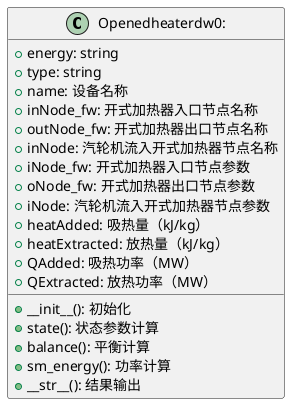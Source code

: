 @startuml

class Openedheaterdw0:
{
    +energy: string
    +type: string
    +name: 设备名称
    +inNode_fw: 开式加热器入口节点名称
    +outNode_fw: 开式加热器出口节点名称
    +inNode: 汽轮机流入开式加热器节点名称
    +iNode_fw: 开式加热器入口节点参数
    +oNode_fw: 开式加热器出口节点参数
    +iNode: 汽轮机流入开式加热器节点参数
    +heatAdded: 吸热量（kJ/kg）
    +heatExtracted: 放热量（kJ/kg）
    +QAdded: 吸热功率（MW）
    +QExtracted: 放热功率（MW）
    +__init__(): 初始化
    +state(): 状态参数计算
    +balance(): 平衡计算
    +sm_energy(): 功率计算
    +__str__(): 结果输出
}

@enduml